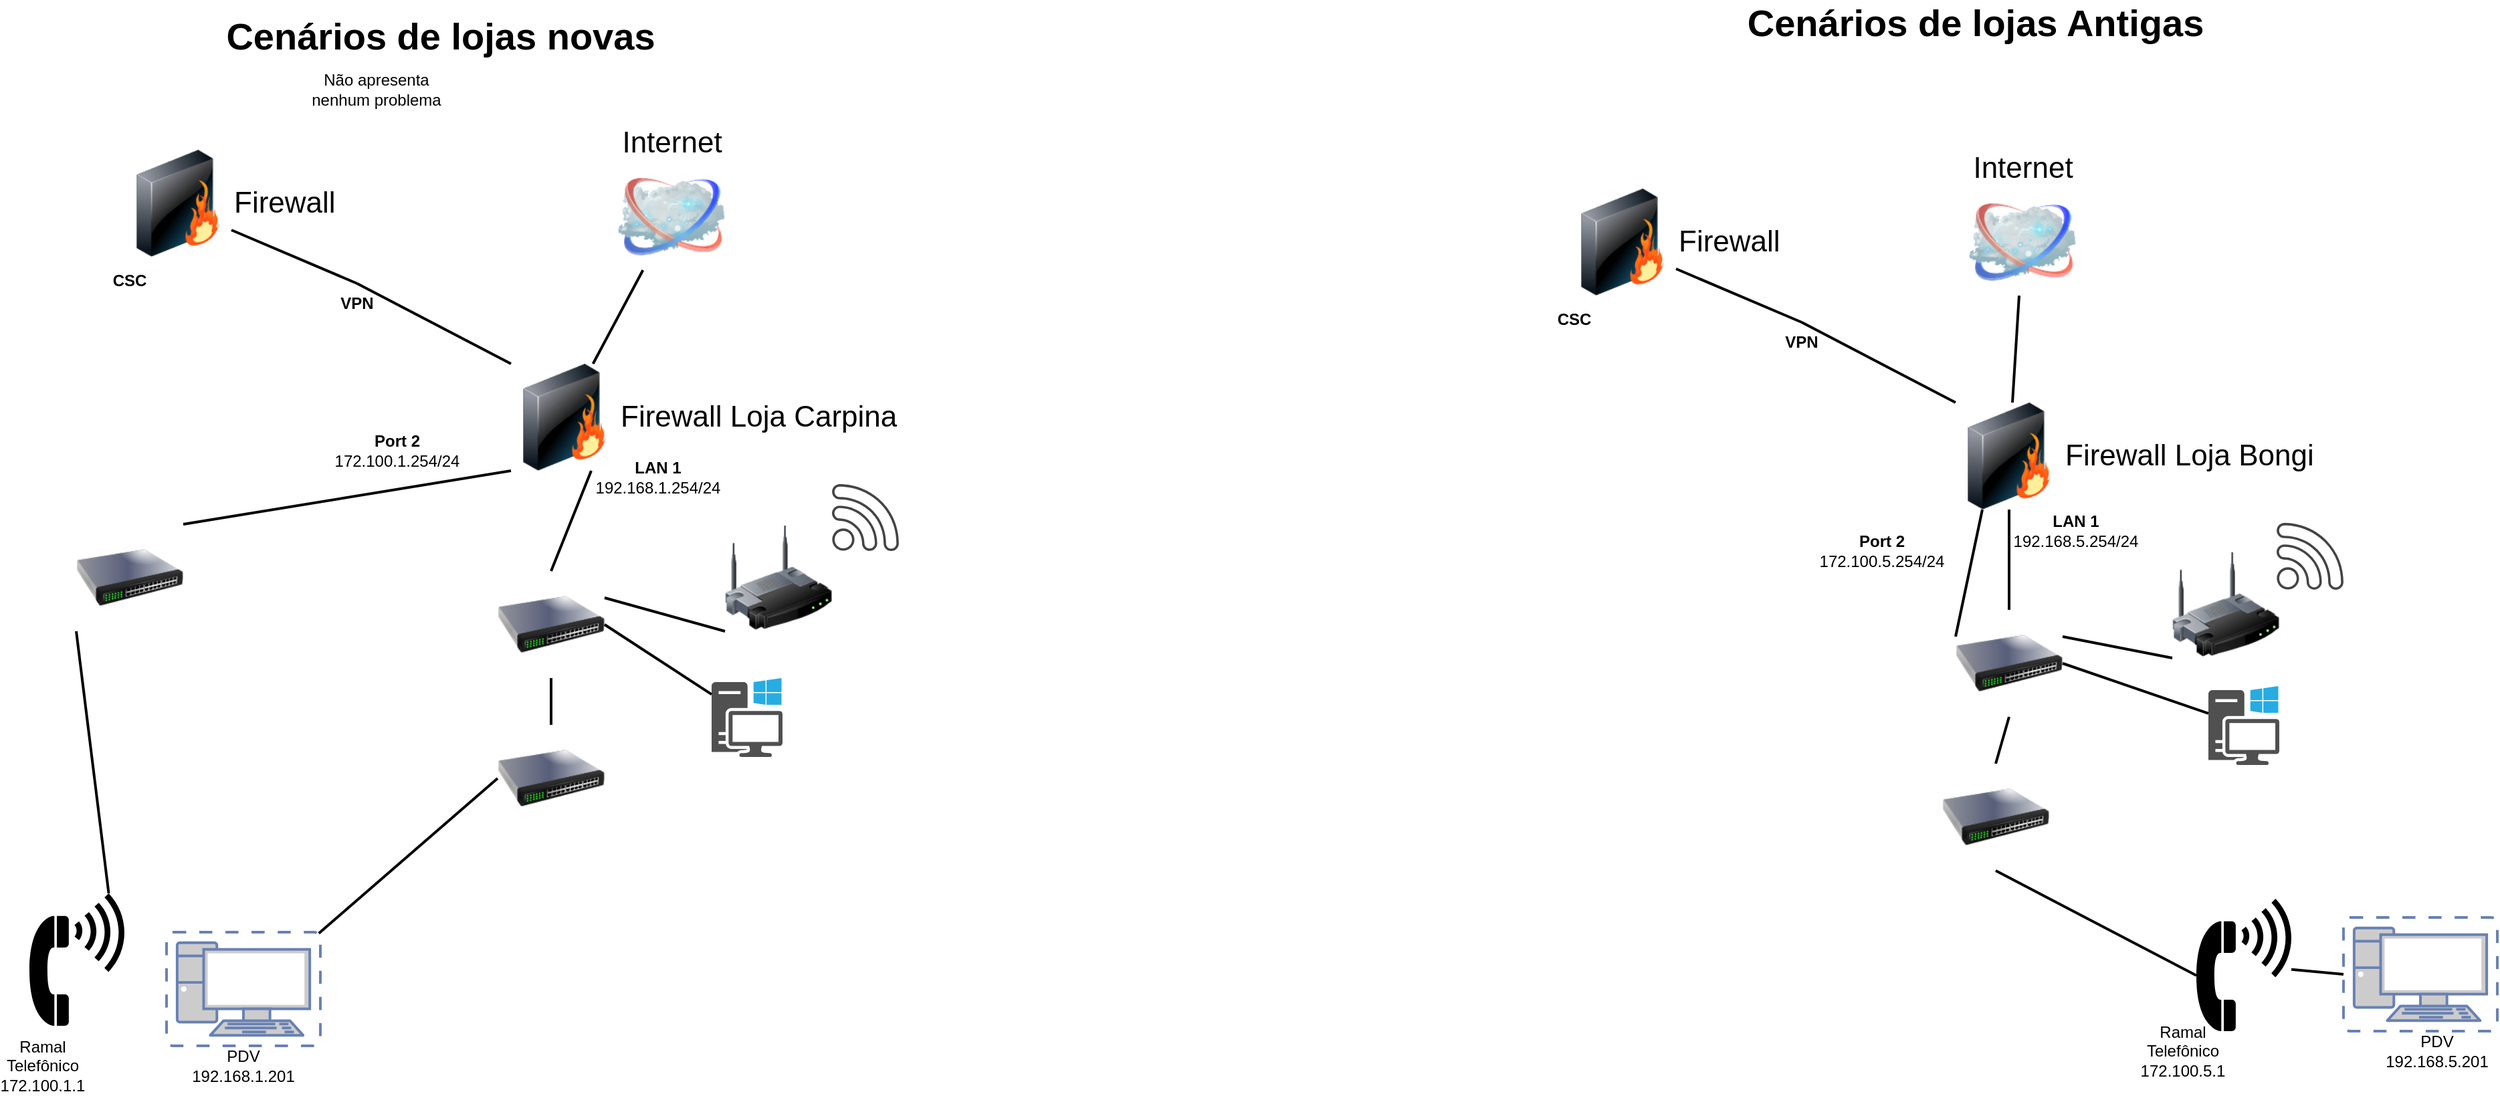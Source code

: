 <mxfile version="24.0.0" type="github">
  <diagram name="Page-1" id="55a83fd1-7818-8e21-69c5-c3457e3827bb">
    <mxGraphModel dx="1750" dy="1005" grid="1" gridSize="10" guides="1" tooltips="1" connect="1" arrows="1" fold="1" page="1" pageScale="1" pageWidth="1100" pageHeight="850" background="none" math="0" shadow="0">
      <root>
        <mxCell id="0" />
        <mxCell id="1" parent="0" />
        <mxCell id="69ecfefc5c41e42c-2" value="Internet" style="image;html=1;labelBackgroundColor=#ffffff;image=img/lib/clip_art/networking/Cloud_128x128.png;rounded=1;shadow=0;comic=0;strokeWidth=2;fontSize=22;labelPosition=center;verticalLabelPosition=top;align=center;verticalAlign=bottom;" parent="1" vertex="1">
          <mxGeometry x="530" y="150" width="80" height="80" as="geometry" />
        </mxCell>
        <mxCell id="69ecfefc5c41e42c-19" style="edgeStyle=none;rounded=0;html=1;labelBackgroundColor=none;endArrow=none;strokeWidth=2;fontFamily=Verdana;fontSize=22" parent="1" source="69ecfefc5c41e42c-3" target="69ecfefc5c41e42c-2" edge="1">
          <mxGeometry relative="1" as="geometry" />
        </mxCell>
        <mxCell id="69ecfefc5c41e42c-3" value="Firewall Loja Carpina" style="image;html=1;labelBackgroundColor=#ffffff;image=img/lib/clip_art/networking/Firewall_128x128.png;rounded=1;shadow=0;comic=0;strokeWidth=2;fontSize=22;labelPosition=right;verticalLabelPosition=middle;align=left;verticalAlign=middle;" parent="1" vertex="1">
          <mxGeometry x="450" y="300" width="80" height="80" as="geometry" />
        </mxCell>
        <mxCell id="_x4T0MNHFkzk_e-Ybhdq-4" value="" style="shape=mxgraph.signs.tech.telephone_4;html=1;pointerEvents=1;fillColor=#000000;strokeColor=none;verticalLabelPosition=bottom;verticalAlign=top;align=center;" vertex="1" parent="1">
          <mxGeometry x="90" y="696" width="71" height="99" as="geometry" />
        </mxCell>
        <mxCell id="_x4T0MNHFkzk_e-Ybhdq-10" value="" style="image;html=1;image=img/lib/clip_art/networking/Switch_128x128.png" vertex="1" parent="1">
          <mxGeometry x="440" y="455" width="80" height="80" as="geometry" />
        </mxCell>
        <mxCell id="_x4T0MNHFkzk_e-Ybhdq-11" style="edgeStyle=none;rounded=0;html=1;labelBackgroundColor=none;endArrow=none;strokeWidth=2;fontFamily=Verdana;fontSize=22;exitX=0.5;exitY=0;exitDx=0;exitDy=0;entryX=0.75;entryY=1;entryDx=0;entryDy=0;" edge="1" parent="1" source="_x4T0MNHFkzk_e-Ybhdq-10" target="69ecfefc5c41e42c-3">
          <mxGeometry relative="1" as="geometry">
            <mxPoint x="432" y="560" as="sourcePoint" />
            <mxPoint x="500" y="470" as="targetPoint" />
          </mxGeometry>
        </mxCell>
        <mxCell id="_x4T0MNHFkzk_e-Ybhdq-15" value="&lt;b&gt;Port 2&lt;/b&gt;&lt;br&gt;172.100.1.254/24" style="text;html=1;align=center;verticalAlign=middle;whiteSpace=wrap;rounded=0;" vertex="1" parent="1">
          <mxGeometry x="300" y="350" width="130" height="30" as="geometry" />
        </mxCell>
        <mxCell id="_x4T0MNHFkzk_e-Ybhdq-17" value="" style="image;html=1;image=img/lib/clip_art/networking/Switch_128x128.png" vertex="1" parent="1">
          <mxGeometry x="440" y="570" width="80" height="80" as="geometry" />
        </mxCell>
        <mxCell id="_x4T0MNHFkzk_e-Ybhdq-19" style="edgeStyle=none;rounded=0;html=1;labelBackgroundColor=none;endArrow=none;strokeWidth=2;fontFamily=Verdana;fontSize=22;entryX=1;entryY=0.75;entryDx=0;entryDy=0;exitX=0.5;exitY=0;exitDx=0;exitDy=0;" edge="1" parent="1" source="_x4T0MNHFkzk_e-Ybhdq-44" target="_x4T0MNHFkzk_e-Ybhdq-20">
          <mxGeometry relative="1" as="geometry">
            <mxPoint x="270" y="240" as="sourcePoint" />
            <mxPoint x="305" y="370" as="targetPoint" />
          </mxGeometry>
        </mxCell>
        <mxCell id="_x4T0MNHFkzk_e-Ybhdq-20" value="Firewall" style="image;html=1;labelBackgroundColor=#ffffff;image=img/lib/clip_art/networking/Firewall_128x128.png;rounded=1;shadow=0;comic=0;strokeWidth=2;fontSize=22;labelPosition=right;verticalLabelPosition=middle;align=left;verticalAlign=middle;" vertex="1" parent="1">
          <mxGeometry x="161" y="140" width="80" height="80" as="geometry" />
        </mxCell>
        <mxCell id="_x4T0MNHFkzk_e-Ybhdq-21" value="&lt;b&gt;LAN 1&lt;br&gt;&lt;/b&gt;192.168.1.254/24" style="text;html=1;align=center;verticalAlign=middle;whiteSpace=wrap;rounded=0;" vertex="1" parent="1">
          <mxGeometry x="500" y="370" width="120" height="30" as="geometry" />
        </mxCell>
        <mxCell id="_x4T0MNHFkzk_e-Ybhdq-22" value="" style="sketch=0;pointerEvents=1;shadow=0;dashed=0;html=1;strokeColor=none;fillColor=#505050;labelPosition=center;verticalLabelPosition=bottom;verticalAlign=top;outlineConnect=0;align=center;shape=mxgraph.office.devices.workstation_pc;" vertex="1" parent="1">
          <mxGeometry x="600" y="535" width="53" height="59" as="geometry" />
        </mxCell>
        <mxCell id="_x4T0MNHFkzk_e-Ybhdq-27" value="" style="image;html=1;image=img/lib/clip_art/networking/Switch_128x128.png" vertex="1" parent="1">
          <mxGeometry x="125" y="420" width="80" height="80" as="geometry" />
        </mxCell>
        <mxCell id="_x4T0MNHFkzk_e-Ybhdq-30" style="edgeStyle=none;rounded=0;html=1;labelBackgroundColor=none;endArrow=none;strokeWidth=2;fontFamily=Verdana;fontSize=22;exitX=0.5;exitY=0;exitDx=0;exitDy=0;entryX=0.5;entryY=1;entryDx=0;entryDy=0;" edge="1" parent="1" source="_x4T0MNHFkzk_e-Ybhdq-17" target="_x4T0MNHFkzk_e-Ybhdq-10">
          <mxGeometry relative="1" as="geometry">
            <mxPoint x="460" y="635" as="sourcePoint" />
            <mxPoint x="460" y="535" as="targetPoint" />
          </mxGeometry>
        </mxCell>
        <mxCell id="_x4T0MNHFkzk_e-Ybhdq-31" style="edgeStyle=none;rounded=0;html=1;labelBackgroundColor=none;endArrow=none;strokeWidth=2;fontFamily=Verdana;fontSize=22;entryX=0;entryY=1;entryDx=0;entryDy=0;exitX=1;exitY=0;exitDx=0;exitDy=0;" edge="1" parent="1" source="_x4T0MNHFkzk_e-Ybhdq-27" target="69ecfefc5c41e42c-3">
          <mxGeometry relative="1" as="geometry">
            <mxPoint x="380" y="535" as="sourcePoint" />
            <mxPoint x="380" y="435" as="targetPoint" />
            <Array as="points" />
          </mxGeometry>
        </mxCell>
        <mxCell id="_x4T0MNHFkzk_e-Ybhdq-33" style="edgeStyle=none;rounded=0;html=1;labelBackgroundColor=none;endArrow=none;strokeWidth=2;fontFamily=Verdana;fontSize=22;exitX=0.835;exitY=0;exitDx=0;exitDy=0;entryX=0;entryY=1;entryDx=0;entryDy=0;exitPerimeter=0;" edge="1" parent="1" source="_x4T0MNHFkzk_e-Ybhdq-4" target="_x4T0MNHFkzk_e-Ybhdq-27">
          <mxGeometry relative="1" as="geometry">
            <mxPoint x="200" y="690" as="sourcePoint" />
            <mxPoint x="200" y="590" as="targetPoint" />
          </mxGeometry>
        </mxCell>
        <mxCell id="_x4T0MNHFkzk_e-Ybhdq-34" value="PDV&lt;br&gt;192.168.1.201" style="text;html=1;align=center;verticalAlign=middle;whiteSpace=wrap;rounded=0;" vertex="1" parent="1">
          <mxGeometry x="220" y="810" width="60" height="30" as="geometry" />
        </mxCell>
        <mxCell id="_x4T0MNHFkzk_e-Ybhdq-35" value="Ramal Telefônico&lt;br&gt;172.100.1.1" style="text;html=1;align=center;verticalAlign=middle;whiteSpace=wrap;rounded=0;" vertex="1" parent="1">
          <mxGeometry x="70" y="810" width="60" height="30" as="geometry" />
        </mxCell>
        <mxCell id="_x4T0MNHFkzk_e-Ybhdq-36" value="" style="fontColor=#0066CC;verticalAlign=top;verticalLabelPosition=bottom;labelPosition=center;align=center;html=1;outlineConnect=0;fillColor=#CCCCCC;strokeColor=#6881B3;gradientColor=none;gradientDirection=north;strokeWidth=2;shape=mxgraph.networks.virtual_pc;" vertex="1" parent="1">
          <mxGeometry x="192.5" y="725" width="115" height="85" as="geometry" />
        </mxCell>
        <mxCell id="_x4T0MNHFkzk_e-Ybhdq-37" style="edgeStyle=none;rounded=0;html=1;labelBackgroundColor=none;endArrow=none;strokeWidth=2;fontFamily=Verdana;fontSize=22;exitX=0.99;exitY=0.01;exitDx=0;exitDy=0;exitPerimeter=0;entryX=0;entryY=0.5;entryDx=0;entryDy=0;" edge="1" parent="1" source="_x4T0MNHFkzk_e-Ybhdq-36" target="_x4T0MNHFkzk_e-Ybhdq-17">
          <mxGeometry relative="1" as="geometry">
            <mxPoint x="680" y="760" as="sourcePoint" />
            <mxPoint x="570" y="700" as="targetPoint" />
            <Array as="points" />
          </mxGeometry>
        </mxCell>
        <mxCell id="_x4T0MNHFkzk_e-Ybhdq-40" style="edgeStyle=none;rounded=0;html=1;labelBackgroundColor=none;endArrow=none;strokeWidth=2;fontFamily=Verdana;fontSize=22;entryX=1;entryY=0.5;entryDx=0;entryDy=0;" edge="1" parent="1" source="_x4T0MNHFkzk_e-Ybhdq-22" target="_x4T0MNHFkzk_e-Ybhdq-10">
          <mxGeometry relative="1" as="geometry">
            <mxPoint x="570" y="700" as="sourcePoint" />
            <mxPoint x="570" y="600" as="targetPoint" />
          </mxGeometry>
        </mxCell>
        <mxCell id="_x4T0MNHFkzk_e-Ybhdq-41" value="" style="image;html=1;image=img/lib/clip_art/networking/Wireless_Router_128x128.png" vertex="1" parent="1">
          <mxGeometry x="610" y="420" width="80" height="80" as="geometry" />
        </mxCell>
        <mxCell id="_x4T0MNHFkzk_e-Ybhdq-42" style="edgeStyle=none;rounded=0;html=1;labelBackgroundColor=none;endArrow=none;strokeWidth=2;fontFamily=Verdana;fontSize=22;exitX=1;exitY=0.25;exitDx=0;exitDy=0;entryX=0;entryY=1;entryDx=0;entryDy=0;" edge="1" parent="1" source="_x4T0MNHFkzk_e-Ybhdq-10" target="_x4T0MNHFkzk_e-Ybhdq-41">
          <mxGeometry relative="1" as="geometry">
            <mxPoint x="640" y="520" as="sourcePoint" />
            <mxPoint x="640" y="420" as="targetPoint" />
          </mxGeometry>
        </mxCell>
        <mxCell id="_x4T0MNHFkzk_e-Ybhdq-43" value="" style="sketch=0;pointerEvents=1;shadow=0;dashed=0;html=1;strokeColor=none;fillColor=#434445;aspect=fixed;labelPosition=center;verticalLabelPosition=bottom;verticalAlign=top;align=center;outlineConnect=0;shape=mxgraph.vvd.wi_fi;" vertex="1" parent="1">
          <mxGeometry x="690" y="390" width="50" height="50" as="geometry" />
        </mxCell>
        <mxCell id="_x4T0MNHFkzk_e-Ybhdq-45" value="" style="edgeStyle=none;rounded=0;html=1;labelBackgroundColor=none;endArrow=none;strokeWidth=2;fontFamily=Verdana;fontSize=22;entryX=0.5;entryY=0;entryDx=0;entryDy=0;exitX=0;exitY=0;exitDx=0;exitDy=0;" edge="1" parent="1" source="69ecfefc5c41e42c-3" target="_x4T0MNHFkzk_e-Ybhdq-44">
          <mxGeometry relative="1" as="geometry">
            <mxPoint x="450" y="300" as="sourcePoint" />
            <mxPoint x="241" y="230" as="targetPoint" />
            <Array as="points" />
          </mxGeometry>
        </mxCell>
        <mxCell id="_x4T0MNHFkzk_e-Ybhdq-44" value="&lt;b&gt;VPN&lt;/b&gt;" style="text;html=1;align=center;verticalAlign=middle;whiteSpace=wrap;rounded=0;" vertex="1" parent="1">
          <mxGeometry x="270" y="240" width="130" height="30" as="geometry" />
        </mxCell>
        <mxCell id="_x4T0MNHFkzk_e-Ybhdq-46" value="&lt;b&gt;CSC&lt;br&gt;&lt;br&gt;&lt;/b&gt;" style="text;html=1;align=center;verticalAlign=middle;whiteSpace=wrap;rounded=0;" vertex="1" parent="1">
          <mxGeometry x="100" y="230" width="130" height="30" as="geometry" />
        </mxCell>
        <mxCell id="_x4T0MNHFkzk_e-Ybhdq-47" value="Internet" style="image;html=1;labelBackgroundColor=#ffffff;image=img/lib/clip_art/networking/Cloud_128x128.png;rounded=1;shadow=0;comic=0;strokeWidth=2;fontSize=22;labelPosition=center;verticalLabelPosition=top;align=center;verticalAlign=bottom;" vertex="1" parent="1">
          <mxGeometry x="1540" y="169" width="80" height="80" as="geometry" />
        </mxCell>
        <mxCell id="_x4T0MNHFkzk_e-Ybhdq-48" style="edgeStyle=none;rounded=0;html=1;labelBackgroundColor=none;endArrow=none;strokeWidth=2;fontFamily=Verdana;fontSize=22" edge="1" parent="1" source="_x4T0MNHFkzk_e-Ybhdq-49" target="_x4T0MNHFkzk_e-Ybhdq-47">
          <mxGeometry relative="1" as="geometry" />
        </mxCell>
        <mxCell id="_x4T0MNHFkzk_e-Ybhdq-49" value="Firewall Loja Bongi" style="image;html=1;labelBackgroundColor=#ffffff;image=img/lib/clip_art/networking/Firewall_128x128.png;rounded=1;shadow=0;comic=0;strokeWidth=2;fontSize=22;labelPosition=right;verticalLabelPosition=middle;align=left;verticalAlign=middle;" vertex="1" parent="1">
          <mxGeometry x="1530" y="329" width="80" height="80" as="geometry" />
        </mxCell>
        <mxCell id="_x4T0MNHFkzk_e-Ybhdq-50" value="" style="image;html=1;image=img/lib/clip_art/networking/Switch_128x128.png" vertex="1" parent="1">
          <mxGeometry x="1530" y="484" width="80" height="80" as="geometry" />
        </mxCell>
        <mxCell id="_x4T0MNHFkzk_e-Ybhdq-51" style="edgeStyle=none;rounded=0;html=1;labelBackgroundColor=none;endArrow=none;strokeWidth=2;fontFamily=Verdana;fontSize=22;exitX=0.5;exitY=0;exitDx=0;exitDy=0;" edge="1" parent="1" source="_x4T0MNHFkzk_e-Ybhdq-50" target="_x4T0MNHFkzk_e-Ybhdq-49">
          <mxGeometry relative="1" as="geometry">
            <mxPoint x="1512" y="589" as="sourcePoint" />
            <mxPoint x="1600" y="410" as="targetPoint" />
            <Array as="points" />
          </mxGeometry>
        </mxCell>
        <mxCell id="_x4T0MNHFkzk_e-Ybhdq-52" value="&lt;b&gt;Port 2&lt;/b&gt;&lt;br&gt;172.100.5.254/24" style="text;html=1;align=center;verticalAlign=middle;whiteSpace=wrap;rounded=0;" vertex="1" parent="1">
          <mxGeometry x="1410" y="425" width="130" height="30" as="geometry" />
        </mxCell>
        <mxCell id="_x4T0MNHFkzk_e-Ybhdq-53" value="" style="image;html=1;image=img/lib/clip_art/networking/Switch_128x128.png" vertex="1" parent="1">
          <mxGeometry x="1520" y="599" width="80" height="80" as="geometry" />
        </mxCell>
        <mxCell id="_x4T0MNHFkzk_e-Ybhdq-54" style="edgeStyle=none;rounded=0;html=1;labelBackgroundColor=none;endArrow=none;strokeWidth=2;fontFamily=Verdana;fontSize=22;entryX=1;entryY=0.75;entryDx=0;entryDy=0;exitX=0.5;exitY=0;exitDx=0;exitDy=0;" edge="1" parent="1" source="_x4T0MNHFkzk_e-Ybhdq-68" target="_x4T0MNHFkzk_e-Ybhdq-55">
          <mxGeometry relative="1" as="geometry">
            <mxPoint x="1350" y="269" as="sourcePoint" />
            <mxPoint x="1385" y="399" as="targetPoint" />
          </mxGeometry>
        </mxCell>
        <mxCell id="_x4T0MNHFkzk_e-Ybhdq-55" value="Firewall" style="image;html=1;labelBackgroundColor=#ffffff;image=img/lib/clip_art/networking/Firewall_128x128.png;rounded=1;shadow=0;comic=0;strokeWidth=2;fontSize=22;labelPosition=right;verticalLabelPosition=middle;align=left;verticalAlign=middle;" vertex="1" parent="1">
          <mxGeometry x="1241" y="169" width="80" height="80" as="geometry" />
        </mxCell>
        <mxCell id="_x4T0MNHFkzk_e-Ybhdq-56" value="&lt;b&gt;LAN 1&lt;br&gt;&lt;/b&gt;192.168.5.254/24" style="text;html=1;align=center;verticalAlign=middle;whiteSpace=wrap;rounded=0;" vertex="1" parent="1">
          <mxGeometry x="1560" y="410" width="120" height="30" as="geometry" />
        </mxCell>
        <mxCell id="_x4T0MNHFkzk_e-Ybhdq-57" value="" style="sketch=0;pointerEvents=1;shadow=0;dashed=0;html=1;strokeColor=none;fillColor=#505050;labelPosition=center;verticalLabelPosition=bottom;verticalAlign=top;outlineConnect=0;align=center;shape=mxgraph.office.devices.workstation_pc;" vertex="1" parent="1">
          <mxGeometry x="1719" y="541" width="53" height="59" as="geometry" />
        </mxCell>
        <mxCell id="_x4T0MNHFkzk_e-Ybhdq-59" style="edgeStyle=none;rounded=0;html=1;labelBackgroundColor=none;endArrow=none;strokeWidth=2;fontFamily=Verdana;fontSize=22;exitX=0.5;exitY=0;exitDx=0;exitDy=0;entryX=0.5;entryY=1;entryDx=0;entryDy=0;" edge="1" parent="1" source="_x4T0MNHFkzk_e-Ybhdq-53" target="_x4T0MNHFkzk_e-Ybhdq-50">
          <mxGeometry relative="1" as="geometry">
            <mxPoint x="1540" y="664" as="sourcePoint" />
            <mxPoint x="1540" y="564" as="targetPoint" />
          </mxGeometry>
        </mxCell>
        <mxCell id="_x4T0MNHFkzk_e-Ybhdq-63" style="edgeStyle=none;rounded=0;html=1;labelBackgroundColor=none;endArrow=none;strokeWidth=2;fontFamily=Verdana;fontSize=22;entryX=1;entryY=0.5;entryDx=0;entryDy=0;" edge="1" parent="1" source="_x4T0MNHFkzk_e-Ybhdq-57" target="_x4T0MNHFkzk_e-Ybhdq-50">
          <mxGeometry relative="1" as="geometry">
            <mxPoint x="1650" y="729" as="sourcePoint" />
            <mxPoint x="1650" y="629" as="targetPoint" />
          </mxGeometry>
        </mxCell>
        <mxCell id="_x4T0MNHFkzk_e-Ybhdq-64" value="" style="image;html=1;image=img/lib/clip_art/networking/Wireless_Router_128x128.png" vertex="1" parent="1">
          <mxGeometry x="1692" y="440" width="80" height="80" as="geometry" />
        </mxCell>
        <mxCell id="_x4T0MNHFkzk_e-Ybhdq-65" style="edgeStyle=none;rounded=0;html=1;labelBackgroundColor=none;endArrow=none;strokeWidth=2;fontFamily=Verdana;fontSize=22;exitX=1;exitY=0.25;exitDx=0;exitDy=0;entryX=0;entryY=1;entryDx=0;entryDy=0;" edge="1" parent="1" source="_x4T0MNHFkzk_e-Ybhdq-50" target="_x4T0MNHFkzk_e-Ybhdq-64">
          <mxGeometry relative="1" as="geometry">
            <mxPoint x="1720" y="549" as="sourcePoint" />
            <mxPoint x="1720" y="449" as="targetPoint" />
          </mxGeometry>
        </mxCell>
        <mxCell id="_x4T0MNHFkzk_e-Ybhdq-66" value="" style="sketch=0;pointerEvents=1;shadow=0;dashed=0;html=1;strokeColor=none;fillColor=#434445;aspect=fixed;labelPosition=center;verticalLabelPosition=bottom;verticalAlign=top;align=center;outlineConnect=0;shape=mxgraph.vvd.wi_fi;" vertex="1" parent="1">
          <mxGeometry x="1770" y="419" width="50" height="50" as="geometry" />
        </mxCell>
        <mxCell id="_x4T0MNHFkzk_e-Ybhdq-67" value="" style="edgeStyle=none;rounded=0;html=1;labelBackgroundColor=none;endArrow=none;strokeWidth=2;fontFamily=Verdana;fontSize=22;entryX=0.5;entryY=0;entryDx=0;entryDy=0;exitX=0;exitY=0;exitDx=0;exitDy=0;" edge="1" parent="1" source="_x4T0MNHFkzk_e-Ybhdq-49" target="_x4T0MNHFkzk_e-Ybhdq-68">
          <mxGeometry relative="1" as="geometry">
            <mxPoint x="1530" y="329" as="sourcePoint" />
            <mxPoint x="1321" y="259" as="targetPoint" />
            <Array as="points" />
          </mxGeometry>
        </mxCell>
        <mxCell id="_x4T0MNHFkzk_e-Ybhdq-68" value="&lt;b&gt;VPN&lt;/b&gt;" style="text;html=1;align=center;verticalAlign=middle;whiteSpace=wrap;rounded=0;" vertex="1" parent="1">
          <mxGeometry x="1350" y="269" width="130" height="30" as="geometry" />
        </mxCell>
        <mxCell id="_x4T0MNHFkzk_e-Ybhdq-69" value="&lt;b&gt;CSC&lt;br&gt;&lt;br&gt;&lt;/b&gt;" style="text;html=1;align=center;verticalAlign=middle;whiteSpace=wrap;rounded=0;" vertex="1" parent="1">
          <mxGeometry x="1180" y="259" width="130" height="30" as="geometry" />
        </mxCell>
        <mxCell id="_x4T0MNHFkzk_e-Ybhdq-70" value="" style="shape=mxgraph.signs.tech.telephone_4;html=1;pointerEvents=1;fillColor=#000000;strokeColor=none;verticalLabelPosition=bottom;verticalAlign=top;align=center;" vertex="1" parent="1">
          <mxGeometry x="1710" y="700" width="71" height="99" as="geometry" />
        </mxCell>
        <mxCell id="_x4T0MNHFkzk_e-Ybhdq-71" value="" style="fontColor=#0066CC;verticalAlign=top;verticalLabelPosition=bottom;labelPosition=center;align=center;html=1;outlineConnect=0;fillColor=#CCCCCC;strokeColor=#6881B3;gradientColor=none;gradientDirection=north;strokeWidth=2;shape=mxgraph.networks.virtual_pc;" vertex="1" parent="1">
          <mxGeometry x="1820" y="714" width="115" height="85" as="geometry" />
        </mxCell>
        <mxCell id="_x4T0MNHFkzk_e-Ybhdq-72" style="edgeStyle=none;rounded=0;html=1;labelBackgroundColor=none;endArrow=none;strokeWidth=2;fontFamily=Verdana;fontSize=22;entryX=0.5;entryY=1;entryDx=0;entryDy=0;exitX=0;exitY=0.58;exitDx=0;exitDy=0;exitPerimeter=0;" edge="1" parent="1" source="_x4T0MNHFkzk_e-Ybhdq-70" target="_x4T0MNHFkzk_e-Ybhdq-53">
          <mxGeometry relative="1" as="geometry">
            <mxPoint x="1660" y="752" as="sourcePoint" />
            <mxPoint x="1580" y="700" as="targetPoint" />
          </mxGeometry>
        </mxCell>
        <mxCell id="_x4T0MNHFkzk_e-Ybhdq-73" style="edgeStyle=none;rounded=0;html=1;labelBackgroundColor=none;endArrow=none;strokeWidth=2;fontFamily=Verdana;fontSize=22;exitX=0;exitY=0.5;exitDx=0;exitDy=0;exitPerimeter=0;" edge="1" parent="1" source="_x4T0MNHFkzk_e-Ybhdq-71" target="_x4T0MNHFkzk_e-Ybhdq-70">
          <mxGeometry relative="1" as="geometry">
            <mxPoint x="1870" y="714" as="sourcePoint" />
            <mxPoint x="1790" y="662" as="targetPoint" />
          </mxGeometry>
        </mxCell>
        <mxCell id="_x4T0MNHFkzk_e-Ybhdq-75" style="edgeStyle=none;rounded=0;html=1;labelBackgroundColor=none;endArrow=none;strokeWidth=2;fontFamily=Verdana;fontSize=22;entryX=0;entryY=0.25;entryDx=0;entryDy=0;exitX=0.25;exitY=1;exitDx=0;exitDy=0;" edge="1" parent="1" source="_x4T0MNHFkzk_e-Ybhdq-49" target="_x4T0MNHFkzk_e-Ybhdq-50">
          <mxGeometry relative="1" as="geometry">
            <mxPoint x="1471" y="578" as="sourcePoint" />
            <mxPoint x="1321" y="500" as="targetPoint" />
          </mxGeometry>
        </mxCell>
        <mxCell id="_x4T0MNHFkzk_e-Ybhdq-76" value="Ramal Telefônico&lt;br&gt;172.100.5.1" style="text;html=1;align=center;verticalAlign=middle;whiteSpace=wrap;rounded=0;" vertex="1" parent="1">
          <mxGeometry x="1670" y="799" width="60" height="30" as="geometry" />
        </mxCell>
        <mxCell id="_x4T0MNHFkzk_e-Ybhdq-77" value="PDV&lt;br&gt;192.168.5.201" style="text;html=1;align=center;verticalAlign=middle;whiteSpace=wrap;rounded=0;" vertex="1" parent="1">
          <mxGeometry x="1860" y="799" width="60" height="30" as="geometry" />
        </mxCell>
        <mxCell id="_x4T0MNHFkzk_e-Ybhdq-78" value="&lt;span style=&quot;font-size: 28px;&quot;&gt;&lt;b&gt;Cenários de lojas novas&lt;/b&gt;&lt;/span&gt;" style="text;html=1;align=center;verticalAlign=middle;whiteSpace=wrap;rounded=0;" vertex="1" parent="1">
          <mxGeometry x="215" y="40" width="365" height="30" as="geometry" />
        </mxCell>
        <mxCell id="_x4T0MNHFkzk_e-Ybhdq-79" value="&lt;span style=&quot;font-size: 28px;&quot;&gt;&lt;b&gt;Cenários de lojas Antigas&lt;/b&gt;&lt;/span&gt;" style="text;html=1;align=center;verticalAlign=middle;whiteSpace=wrap;rounded=0;" vertex="1" parent="1">
          <mxGeometry x="1360" y="30" width="370" height="30" as="geometry" />
        </mxCell>
        <mxCell id="_x4T0MNHFkzk_e-Ybhdq-80" value="Não apresenta nenhum problema" style="text;html=1;align=center;verticalAlign=middle;whiteSpace=wrap;rounded=0;" vertex="1" parent="1">
          <mxGeometry x="297.5" y="80" width="102.5" height="30" as="geometry" />
        </mxCell>
      </root>
    </mxGraphModel>
  </diagram>
</mxfile>
